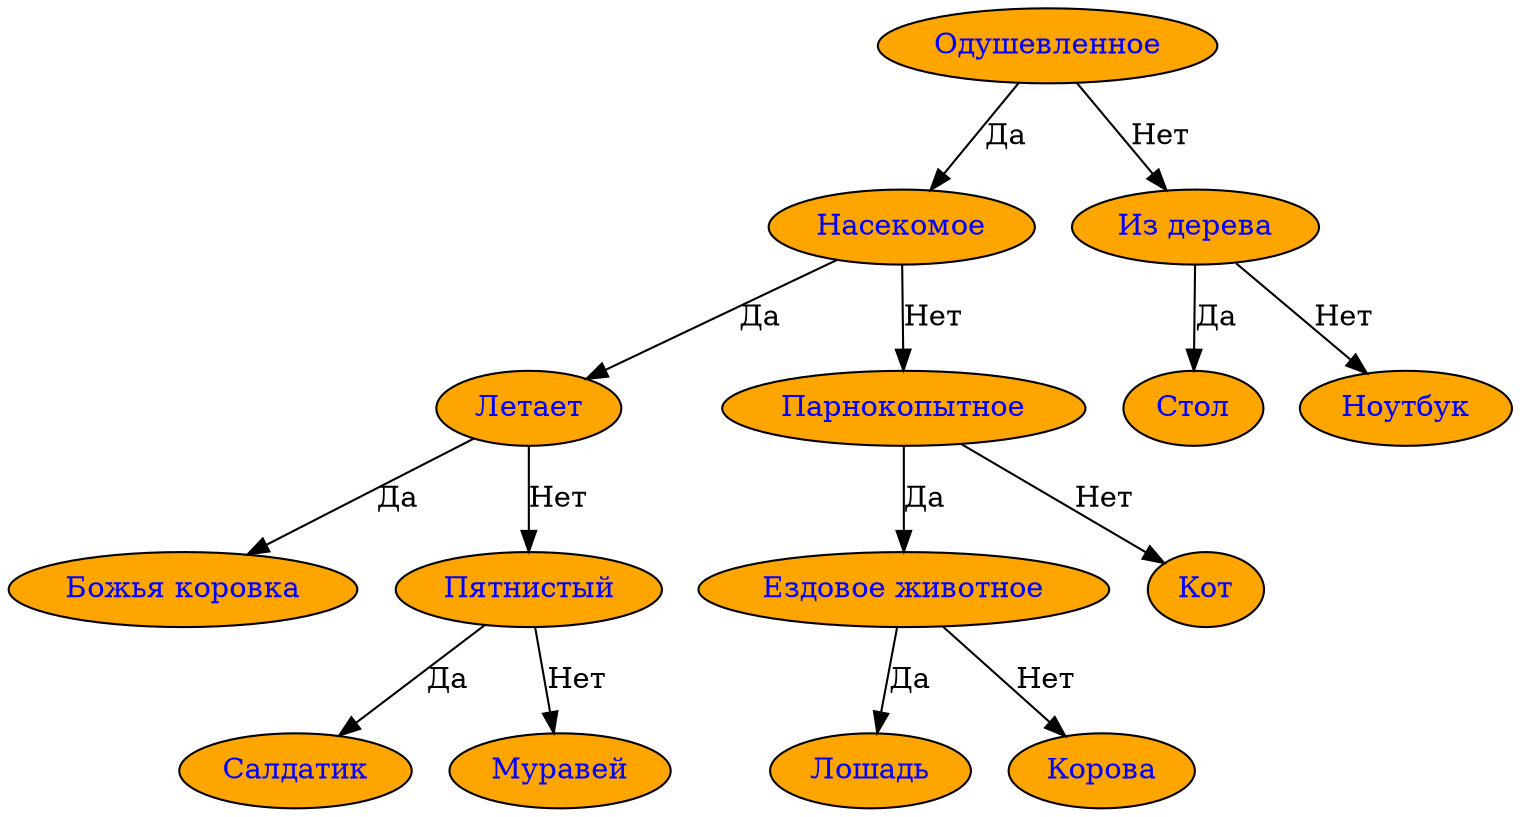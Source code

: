 digraph G{
node [style="filled", fillcolor="orange", fontcolor="blue"];
"Одушевленное"->"Насекомое" [label = "Да"]
"Одушевленное"->"Из дерева" [label = "Нет"]
"Насекомое"->"Летает" [label = "Да"]
"Насекомое"->"Парнокопытное" [label = "Нет"]
"Летает"->"Божья коровка" [label = "Да"]
"Летает"->"Пятнистый" [label = "Нет"]
"Пятнистый"->"Салдатик" [label = "Да"]
"Пятнистый"->"Муравей" [label = "Нет"]
"Парнокопытное"->"Ездовое животное" [label = "Да"]
"Парнокопытное"->"Кот" [label = "Нет"]
"Ездовое животное"->"Лошадь" [label = "Да"]
"Ездовое животное"->"Корова" [label = "Нет"]
"Из дерева"->"Стол" [label = "Да"]
"Из дерева"->"Ноутбук" [label = "Нет"]
}
